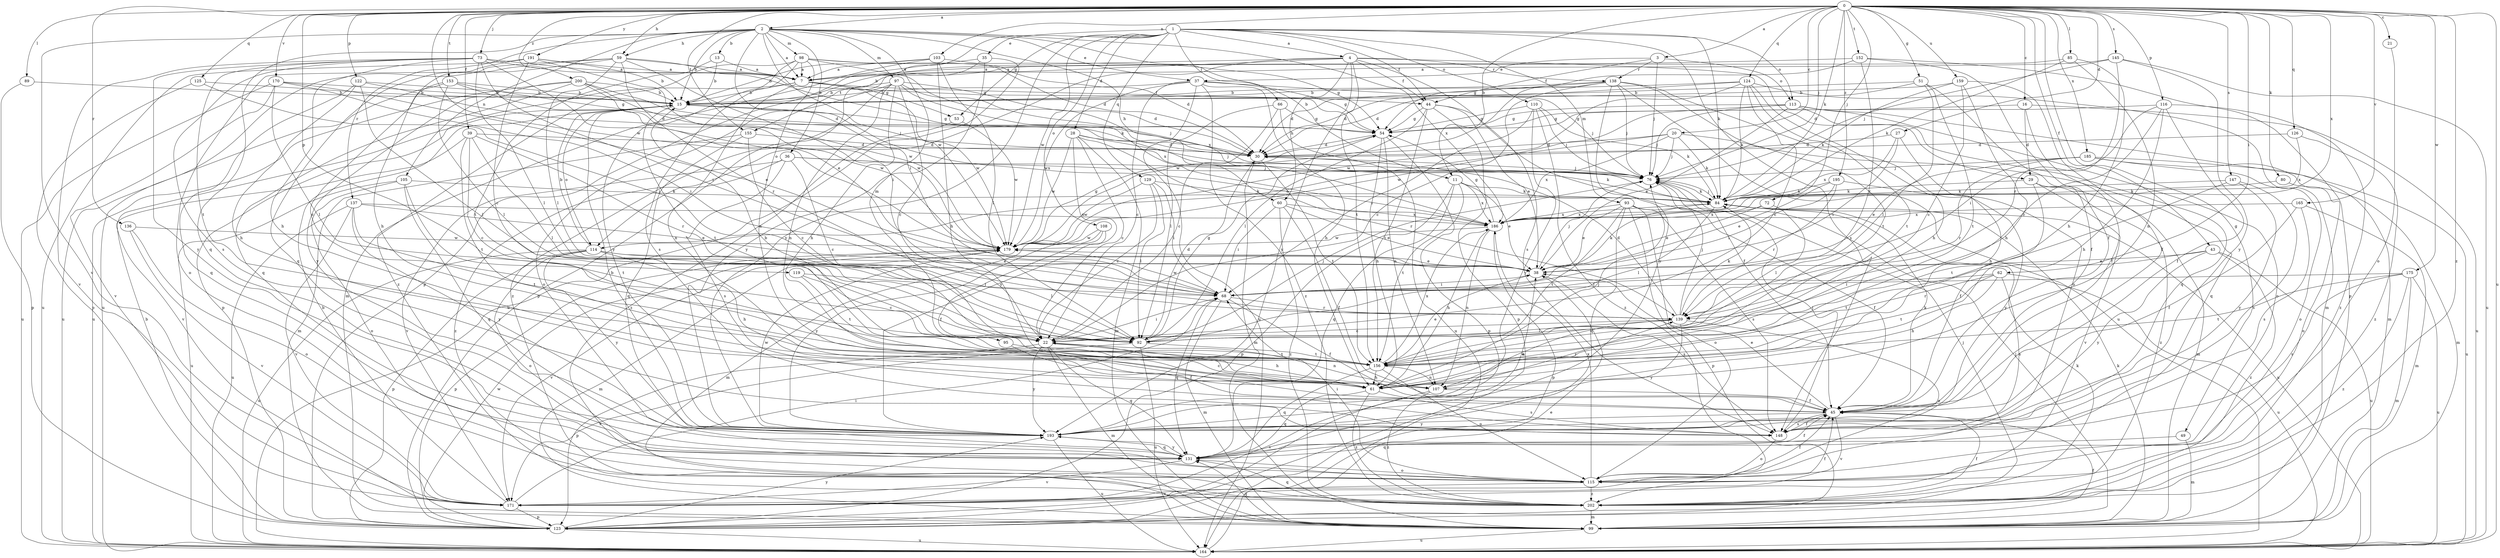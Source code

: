 strict digraph  {
0;
1;
2;
3;
4;
7;
11;
13;
15;
16;
20;
21;
22;
27;
28;
29;
30;
35;
36;
37;
38;
39;
43;
44;
45;
49;
51;
53;
54;
59;
60;
61;
62;
66;
68;
72;
73;
76;
80;
84;
85;
89;
92;
93;
95;
97;
98;
99;
103;
105;
107;
108;
110;
113;
114;
115;
116;
119;
122;
123;
124;
125;
126;
129;
131;
136;
137;
138;
139;
145;
147;
148;
152;
153;
155;
156;
159;
164;
165;
170;
171;
175;
179;
185;
186;
191;
193;
195;
200;
202;
0 -> 2  [label=a];
0 -> 3  [label=a];
0 -> 11  [label=b];
0 -> 16  [label=c];
0 -> 20  [label=c];
0 -> 21  [label=c];
0 -> 27  [label=d];
0 -> 39  [label=f];
0 -> 43  [label=f];
0 -> 49  [label=g];
0 -> 51  [label=g];
0 -> 59  [label=h];
0 -> 62  [label=i];
0 -> 72  [label=j];
0 -> 73  [label=j];
0 -> 76  [label=j];
0 -> 80  [label=k];
0 -> 84  [label=k];
0 -> 85  [label=l];
0 -> 89  [label=l];
0 -> 103  [label=n];
0 -> 116  [label=p];
0 -> 119  [label=p];
0 -> 122  [label=p];
0 -> 124  [label=q];
0 -> 125  [label=q];
0 -> 126  [label=q];
0 -> 136  [label=r];
0 -> 145  [label=s];
0 -> 147  [label=s];
0 -> 152  [label=t];
0 -> 153  [label=t];
0 -> 155  [label=t];
0 -> 159  [label=u];
0 -> 164  [label=u];
0 -> 165  [label=v];
0 -> 170  [label=v];
0 -> 175  [label=w];
0 -> 179  [label=w];
0 -> 185  [label=x];
0 -> 186  [label=x];
0 -> 191  [label=y];
0 -> 195  [label=z];
0 -> 200  [label=z];
0 -> 202  [label=z];
1 -> 4  [label=a];
1 -> 28  [label=d];
1 -> 35  [label=e];
1 -> 44  [label=f];
1 -> 53  [label=g];
1 -> 66  [label=i];
1 -> 84  [label=k];
1 -> 93  [label=m];
1 -> 108  [label=o];
1 -> 110  [label=o];
1 -> 113  [label=o];
1 -> 123  [label=p];
1 -> 129  [label=q];
1 -> 148  [label=s];
1 -> 179  [label=w];
1 -> 193  [label=y];
2 -> 7  [label=a];
2 -> 11  [label=b];
2 -> 13  [label=b];
2 -> 15  [label=b];
2 -> 36  [label=e];
2 -> 37  [label=e];
2 -> 59  [label=h];
2 -> 60  [label=h];
2 -> 68  [label=i];
2 -> 95  [label=m];
2 -> 97  [label=m];
2 -> 98  [label=m];
2 -> 105  [label=n];
2 -> 131  [label=q];
2 -> 137  [label=r];
2 -> 171  [label=v];
2 -> 179  [label=w];
2 -> 186  [label=x];
3 -> 37  [label=e];
3 -> 44  [label=f];
3 -> 76  [label=j];
3 -> 113  [label=o];
3 -> 138  [label=r];
4 -> 15  [label=b];
4 -> 29  [label=d];
4 -> 44  [label=f];
4 -> 60  [label=h];
4 -> 114  [label=o];
4 -> 138  [label=r];
4 -> 148  [label=s];
4 -> 155  [label=t];
4 -> 156  [label=t];
4 -> 193  [label=y];
7 -> 15  [label=b];
7 -> 44  [label=f];
7 -> 53  [label=g];
7 -> 107  [label=n];
7 -> 123  [label=p];
7 -> 179  [label=w];
11 -> 38  [label=e];
11 -> 84  [label=k];
11 -> 123  [label=p];
11 -> 131  [label=q];
11 -> 156  [label=t];
11 -> 186  [label=x];
13 -> 7  [label=a];
13 -> 15  [label=b];
13 -> 156  [label=t];
15 -> 54  [label=g];
15 -> 114  [label=o];
15 -> 156  [label=t];
15 -> 186  [label=x];
16 -> 29  [label=d];
16 -> 45  [label=f];
16 -> 54  [label=g];
16 -> 164  [label=u];
20 -> 30  [label=d];
20 -> 76  [label=j];
20 -> 84  [label=k];
20 -> 114  [label=o];
20 -> 131  [label=q];
20 -> 186  [label=x];
21 -> 115  [label=o];
22 -> 61  [label=h];
22 -> 68  [label=i];
22 -> 99  [label=m];
22 -> 107  [label=n];
22 -> 123  [label=p];
22 -> 131  [label=q];
22 -> 193  [label=y];
27 -> 30  [label=d];
27 -> 61  [label=h];
27 -> 68  [label=i];
27 -> 186  [label=x];
28 -> 22  [label=c];
28 -> 30  [label=d];
28 -> 76  [label=j];
28 -> 99  [label=m];
28 -> 139  [label=r];
28 -> 179  [label=w];
28 -> 193  [label=y];
29 -> 45  [label=f];
29 -> 84  [label=k];
29 -> 99  [label=m];
29 -> 171  [label=v];
29 -> 202  [label=z];
30 -> 76  [label=j];
30 -> 99  [label=m];
30 -> 156  [label=t];
35 -> 7  [label=a];
35 -> 123  [label=p];
35 -> 164  [label=u];
35 -> 193  [label=y];
36 -> 22  [label=c];
36 -> 76  [label=j];
36 -> 84  [label=k];
36 -> 148  [label=s];
36 -> 171  [label=v];
36 -> 202  [label=z];
37 -> 15  [label=b];
37 -> 22  [label=c];
37 -> 54  [label=g];
37 -> 61  [label=h];
37 -> 76  [label=j];
37 -> 164  [label=u];
37 -> 179  [label=w];
37 -> 202  [label=z];
38 -> 68  [label=i];
38 -> 76  [label=j];
38 -> 84  [label=k];
38 -> 148  [label=s];
39 -> 22  [label=c];
39 -> 30  [label=d];
39 -> 92  [label=l];
39 -> 139  [label=r];
39 -> 156  [label=t];
39 -> 171  [label=v];
43 -> 38  [label=e];
43 -> 156  [label=t];
43 -> 164  [label=u];
43 -> 193  [label=y];
43 -> 202  [label=z];
44 -> 38  [label=e];
44 -> 45  [label=f];
44 -> 54  [label=g];
44 -> 92  [label=l];
44 -> 123  [label=p];
44 -> 156  [label=t];
45 -> 38  [label=e];
45 -> 84  [label=k];
45 -> 148  [label=s];
45 -> 171  [label=v];
45 -> 193  [label=y];
49 -> 99  [label=m];
49 -> 131  [label=q];
51 -> 15  [label=b];
51 -> 30  [label=d];
51 -> 45  [label=f];
51 -> 92  [label=l];
51 -> 156  [label=t];
53 -> 179  [label=w];
53 -> 202  [label=z];
54 -> 30  [label=d];
54 -> 61  [label=h];
54 -> 107  [label=n];
54 -> 123  [label=p];
59 -> 7  [label=a];
59 -> 61  [label=h];
59 -> 68  [label=i];
59 -> 84  [label=k];
59 -> 92  [label=l];
59 -> 131  [label=q];
59 -> 139  [label=r];
59 -> 164  [label=u];
60 -> 38  [label=e];
60 -> 45  [label=f];
60 -> 68  [label=i];
60 -> 186  [label=x];
60 -> 202  [label=z];
61 -> 22  [label=c];
61 -> 76  [label=j];
61 -> 131  [label=q];
61 -> 148  [label=s];
61 -> 202  [label=z];
62 -> 61  [label=h];
62 -> 68  [label=i];
62 -> 139  [label=r];
62 -> 148  [label=s];
62 -> 156  [label=t];
62 -> 164  [label=u];
66 -> 22  [label=c];
66 -> 54  [label=g];
66 -> 92  [label=l];
66 -> 164  [label=u];
68 -> 45  [label=f];
68 -> 99  [label=m];
68 -> 131  [label=q];
68 -> 139  [label=r];
68 -> 179  [label=w];
72 -> 38  [label=e];
72 -> 92  [label=l];
72 -> 186  [label=x];
73 -> 7  [label=a];
73 -> 38  [label=e];
73 -> 54  [label=g];
73 -> 61  [label=h];
73 -> 68  [label=i];
73 -> 92  [label=l];
73 -> 148  [label=s];
73 -> 156  [label=t];
73 -> 171  [label=v];
73 -> 193  [label=y];
76 -> 84  [label=k];
80 -> 84  [label=k];
80 -> 115  [label=o];
84 -> 76  [label=j];
84 -> 92  [label=l];
84 -> 164  [label=u];
84 -> 186  [label=x];
85 -> 7  [label=a];
85 -> 61  [label=h];
85 -> 84  [label=k];
85 -> 107  [label=n];
89 -> 15  [label=b];
89 -> 123  [label=p];
92 -> 30  [label=d];
92 -> 54  [label=g];
92 -> 76  [label=j];
92 -> 156  [label=t];
92 -> 164  [label=u];
92 -> 171  [label=v];
93 -> 38  [label=e];
93 -> 45  [label=f];
93 -> 115  [label=o];
93 -> 123  [label=p];
93 -> 131  [label=q];
93 -> 148  [label=s];
93 -> 156  [label=t];
93 -> 186  [label=x];
95 -> 45  [label=f];
95 -> 156  [label=t];
97 -> 15  [label=b];
97 -> 22  [label=c];
97 -> 30  [label=d];
97 -> 61  [label=h];
97 -> 76  [label=j];
97 -> 107  [label=n];
97 -> 115  [label=o];
97 -> 186  [label=x];
97 -> 202  [label=z];
98 -> 7  [label=a];
98 -> 30  [label=d];
98 -> 54  [label=g];
98 -> 107  [label=n];
98 -> 148  [label=s];
98 -> 186  [label=x];
98 -> 193  [label=y];
98 -> 202  [label=z];
99 -> 45  [label=f];
99 -> 76  [label=j];
99 -> 84  [label=k];
99 -> 131  [label=q];
99 -> 164  [label=u];
103 -> 7  [label=a];
103 -> 15  [label=b];
103 -> 30  [label=d];
103 -> 61  [label=h];
103 -> 92  [label=l];
103 -> 99  [label=m];
105 -> 84  [label=k];
105 -> 115  [label=o];
105 -> 131  [label=q];
105 -> 156  [label=t];
105 -> 164  [label=u];
107 -> 45  [label=f];
107 -> 139  [label=r];
107 -> 171  [label=v];
107 -> 202  [label=z];
108 -> 45  [label=f];
108 -> 99  [label=m];
108 -> 179  [label=w];
108 -> 193  [label=y];
110 -> 54  [label=g];
110 -> 68  [label=i];
110 -> 76  [label=j];
110 -> 84  [label=k];
110 -> 193  [label=y];
110 -> 202  [label=z];
113 -> 38  [label=e];
113 -> 54  [label=g];
113 -> 76  [label=j];
113 -> 99  [label=m];
113 -> 115  [label=o];
113 -> 131  [label=q];
113 -> 179  [label=w];
114 -> 15  [label=b];
114 -> 38  [label=e];
114 -> 61  [label=h];
114 -> 92  [label=l];
114 -> 115  [label=o];
114 -> 123  [label=p];
114 -> 164  [label=u];
114 -> 193  [label=y];
115 -> 45  [label=f];
115 -> 68  [label=i];
115 -> 171  [label=v];
115 -> 186  [label=x];
115 -> 202  [label=z];
116 -> 45  [label=f];
116 -> 54  [label=g];
116 -> 61  [label=h];
116 -> 68  [label=i];
116 -> 139  [label=r];
116 -> 202  [label=z];
119 -> 22  [label=c];
119 -> 68  [label=i];
119 -> 156  [label=t];
122 -> 15  [label=b];
122 -> 30  [label=d];
122 -> 61  [label=h];
122 -> 92  [label=l];
122 -> 131  [label=q];
123 -> 15  [label=b];
123 -> 84  [label=k];
123 -> 164  [label=u];
123 -> 179  [label=w];
123 -> 193  [label=y];
124 -> 15  [label=b];
124 -> 22  [label=c];
124 -> 30  [label=d];
124 -> 61  [label=h];
124 -> 84  [label=k];
124 -> 99  [label=m];
124 -> 156  [label=t];
124 -> 179  [label=w];
125 -> 15  [label=b];
125 -> 68  [label=i];
125 -> 123  [label=p];
126 -> 30  [label=d];
126 -> 186  [label=x];
126 -> 202  [label=z];
129 -> 22  [label=c];
129 -> 68  [label=i];
129 -> 84  [label=k];
129 -> 92  [label=l];
129 -> 179  [label=w];
131 -> 45  [label=f];
131 -> 115  [label=o];
131 -> 171  [label=v];
131 -> 193  [label=y];
136 -> 115  [label=o];
136 -> 171  [label=v];
136 -> 179  [label=w];
137 -> 38  [label=e];
137 -> 156  [label=t];
137 -> 164  [label=u];
137 -> 171  [label=v];
137 -> 186  [label=x];
137 -> 193  [label=y];
138 -> 15  [label=b];
138 -> 22  [label=c];
138 -> 30  [label=d];
138 -> 76  [label=j];
138 -> 115  [label=o];
138 -> 156  [label=t];
138 -> 164  [label=u];
138 -> 179  [label=w];
138 -> 193  [label=y];
139 -> 22  [label=c];
139 -> 30  [label=d];
139 -> 76  [label=j];
139 -> 84  [label=k];
139 -> 92  [label=l];
139 -> 107  [label=n];
139 -> 115  [label=o];
139 -> 193  [label=y];
145 -> 7  [label=a];
145 -> 76  [label=j];
145 -> 139  [label=r];
145 -> 164  [label=u];
145 -> 193  [label=y];
147 -> 84  [label=k];
147 -> 148  [label=s];
147 -> 156  [label=t];
147 -> 193  [label=y];
148 -> 45  [label=f];
148 -> 76  [label=j];
148 -> 115  [label=o];
152 -> 7  [label=a];
152 -> 45  [label=f];
152 -> 54  [label=g];
152 -> 123  [label=p];
152 -> 139  [label=r];
153 -> 15  [label=b];
153 -> 22  [label=c];
153 -> 54  [label=g];
153 -> 92  [label=l];
153 -> 164  [label=u];
153 -> 179  [label=w];
155 -> 22  [label=c];
155 -> 30  [label=d];
155 -> 99  [label=m];
155 -> 131  [label=q];
156 -> 15  [label=b];
156 -> 38  [label=e];
156 -> 61  [label=h];
156 -> 107  [label=n];
156 -> 115  [label=o];
156 -> 131  [label=q];
156 -> 186  [label=x];
159 -> 15  [label=b];
159 -> 22  [label=c];
159 -> 45  [label=f];
159 -> 61  [label=h];
159 -> 84  [label=k];
164 -> 38  [label=e];
165 -> 45  [label=f];
165 -> 99  [label=m];
165 -> 148  [label=s];
165 -> 186  [label=x];
170 -> 15  [label=b];
170 -> 38  [label=e];
170 -> 68  [label=i];
170 -> 92  [label=l];
170 -> 164  [label=u];
170 -> 171  [label=v];
171 -> 15  [label=b];
171 -> 45  [label=f];
171 -> 68  [label=i];
171 -> 123  [label=p];
175 -> 68  [label=i];
175 -> 99  [label=m];
175 -> 148  [label=s];
175 -> 156  [label=t];
175 -> 164  [label=u];
175 -> 202  [label=z];
179 -> 38  [label=e];
179 -> 54  [label=g];
179 -> 99  [label=m];
179 -> 123  [label=p];
179 -> 171  [label=v];
185 -> 38  [label=e];
185 -> 76  [label=j];
185 -> 99  [label=m];
185 -> 115  [label=o];
185 -> 139  [label=r];
185 -> 164  [label=u];
186 -> 54  [label=g];
186 -> 61  [label=h];
186 -> 107  [label=n];
186 -> 123  [label=p];
186 -> 179  [label=w];
191 -> 7  [label=a];
191 -> 15  [label=b];
191 -> 22  [label=c];
191 -> 115  [label=o];
191 -> 164  [label=u];
191 -> 179  [label=w];
193 -> 15  [label=b];
193 -> 38  [label=e];
193 -> 131  [label=q];
193 -> 164  [label=u];
193 -> 179  [label=w];
195 -> 38  [label=e];
195 -> 68  [label=i];
195 -> 84  [label=k];
195 -> 139  [label=r];
195 -> 193  [label=y];
200 -> 15  [label=b];
200 -> 30  [label=d];
200 -> 76  [label=j];
200 -> 131  [label=q];
200 -> 164  [label=u];
200 -> 179  [label=w];
200 -> 193  [label=y];
202 -> 45  [label=f];
202 -> 76  [label=j];
202 -> 99  [label=m];
202 -> 131  [label=q];
}
